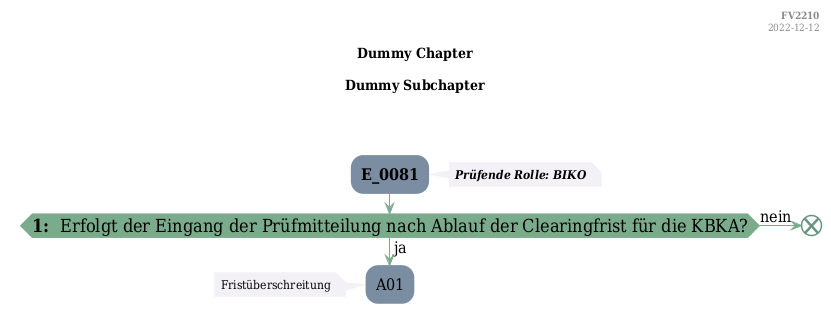 @startuml
skinparam Shadowing false
skinparam NoteBorderColor #f3f1f6
skinparam NoteBackgroundColor #f3f1f6
skinparam NoteFontSize 12
skinparam ActivityBorderColor none
skinparam ActivityBackgroundColor #7a8da1
skinparam ActivityFontSize 16
skinparam ArrowColor #7aab8a
skinparam ArrowFontSize 16
skinparam ActivityDiamondBackgroundColor #7aab8a
skinparam ActivityDiamondBorderColor #7aab8a
skinparam ActivityDiamondFontSize 18
skinparam defaultFontName DejaVu Serif Condensed
skinparam ActivityEndColor #669580

header
<b>FV2210
2022-12-12
endheader

title
Dummy Chapter

Dummy Subchapter



end title
:<b>E_0081</b>;
note right
<b><i>Prüfende Rolle: BIKO
end note

if (<b>1: </b> Erfolgt der Eingang der Prüfmitteilung nach Ablauf der Clearingfrist für die KBKA?) then (ja)
    :A01;
    note left
        Fristüberschreitung
    endnote
    kill;
else (nein)
    end
endif

@enduml
